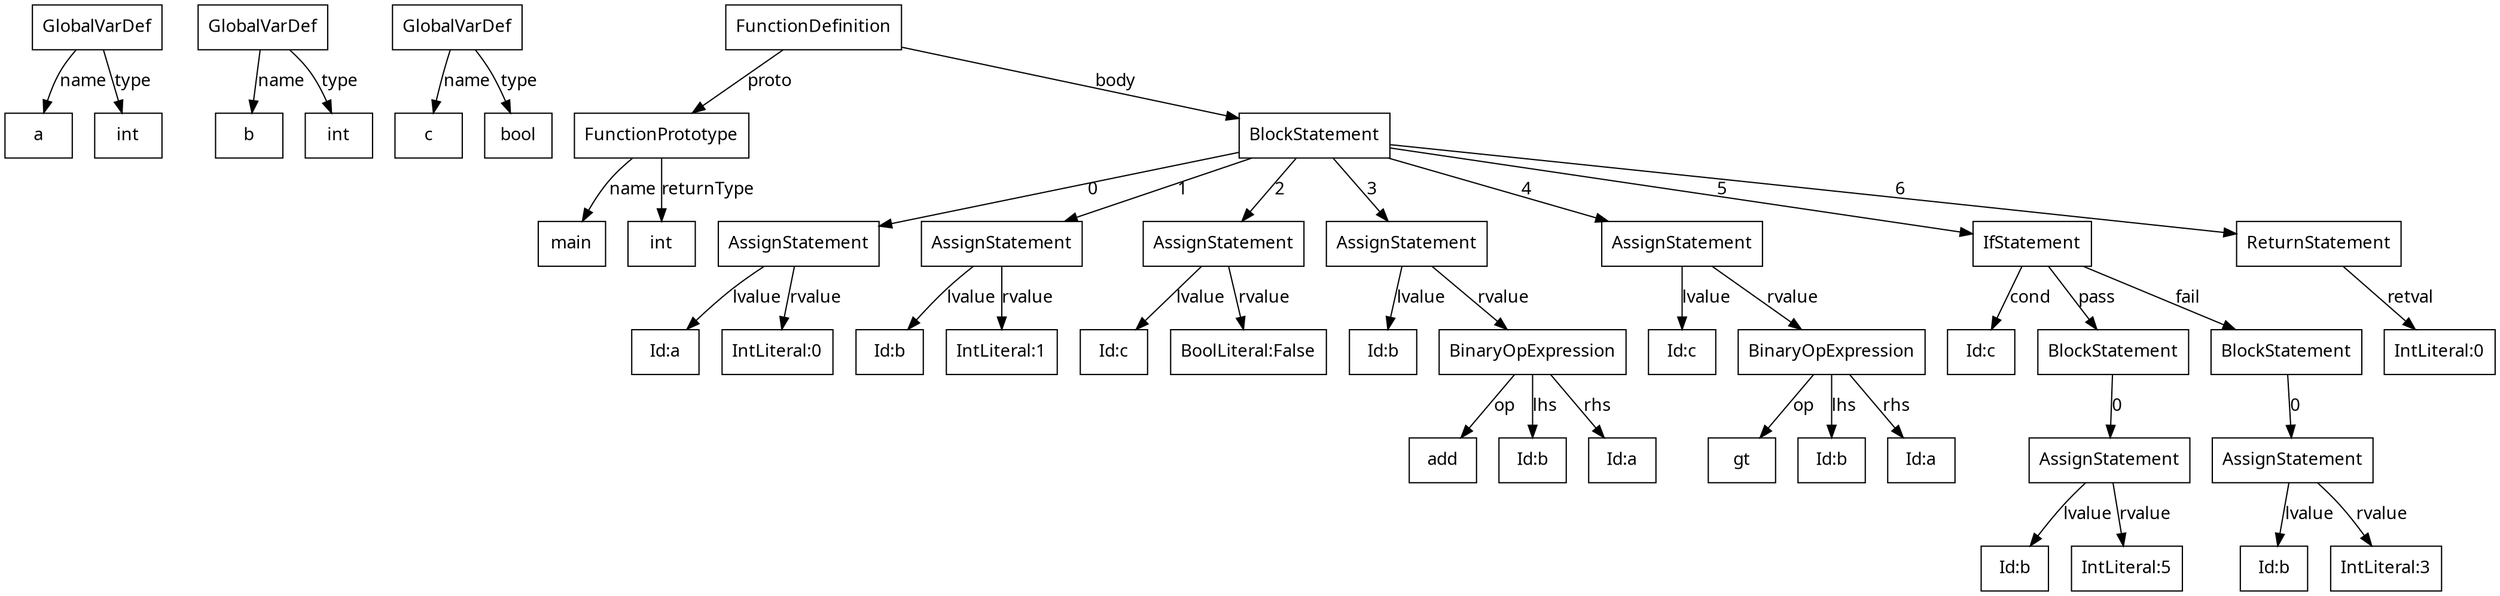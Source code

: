 digraph g {
node[shape = box, fontname = "Fira Code Light"]
edge[fontname = "Fira Code Light", splines = line]
58557880 [label="GlobalVarDef"]
58557880 -> 1 [label="name"]
1 [label="a"]
58557880 -> 2 [label="type"]
2 [label="int"]
58557528 [label="GlobalVarDef"]
58557528 -> 3 [label="name"]
3 [label="b"]
58557528 -> 4 [label="type"]
4 [label="int"]
58558232 [label="GlobalVarDef"]
58558232 -> 5 [label="name"]
5 [label="c"]
58558232 -> 6 [label="type"]
6 [label="bool"]
58593176 [label="FunctionDefinition"]
58593176 -> 58583448 [label="proto"]
58593176 -> 58534472 [label="body"]
58583448 [label="FunctionPrototype"]
58583448 -> 7 [label="name"]
7 [label="main"]
58583448 -> 8 [label="returnType"]
8 [label="int"]
58534472 [label="BlockStatement"]
58534472 -> 58592856 [label=0]
58534472 -> 58592792 [label=1]
58534472 -> 58593048 [label=2]
58534472 -> 58592152 [label=3]
58534472 -> 58591512 [label=4]
58534472 -> 58534688 [label=5]
58534472 -> 58591896 [label=6]
58592856 [label="AssignStatement"]
58592856 -> 58557352 [label="lvalue"]
58592856 -> 58591576 [label="rvalue"]
58557352 [label="Id:a"]
58591576 [label="IntLiteral:0"]
58592792 [label="AssignStatement"]
58592792 -> 58558144 [label="lvalue"]
58592792 -> 58592600 [label="rvalue"]
58558144 [label="Id:b"]
58592600 [label="IntLiteral:1"]
58593048 [label="AssignStatement"]
58593048 -> 58558320 [label="lvalue"]
58593048 -> 58591704 [label="rvalue"]
58558320 [label="Id:c"]
58591704 [label="BoolLiteral:False"]
58592152 [label="AssignStatement"]
58592152 -> 58600120 [label="lvalue"]
58592152 -> 58533608 [label="rvalue"]
58600120 [label="Id:b"]
58533608 [label="BinaryOpExpression"]
58533608 -> 9 [label="op"]
9 [label="add"]
58533608 -> 58558056 [label="lhs"]
58533608 -> 58599856 [label="rhs"]
58558056 [label="Id:b"]
58599856 [label="Id:a"]
58591512 [label="AssignStatement"]
58591512 -> 58598184 [label="lvalue"]
58591512 -> 58533680 [label="rvalue"]
58598184 [label="Id:c"]
58533680 [label="BinaryOpExpression"]
58533680 -> 10 [label="op"]
10 [label="gt"]
58533680 -> 58598888 [label="lhs"]
58533680 -> 58600208 [label="rhs"]
58598888 [label="Id:b"]
58600208 [label="Id:a"]
58534688 [label="IfStatement"]
58534688 -> 58599416 [label="cond"]
58534688 -> 58534544 [label="pass"]
58534688 -> 58533896 [label="fail"]
58599416 [label="Id:c"]
58534544 [label="BlockStatement"]
58534544 -> 58592536 [label=0]
58592536 [label="AssignStatement"]
58592536 -> 58599240 [label="lvalue"]
58592536 -> 58592216 [label="rvalue"]
58599240 [label="Id:b"]
58592216 [label="IntLiteral:5"]
58533896 [label="BlockStatement"]
58533896 -> 58592280 [label=0]
58592280 [label="AssignStatement"]
58592280 -> 58598008 [label="lvalue"]
58592280 -> 58592344 [label="rvalue"]
58598008 [label="Id:b"]
58592344 [label="IntLiteral:3"]
58591896 [label="ReturnStatement"]
58591896 -> 58591960 [label="retval"]
58591960 [label="IntLiteral:0"]
}


